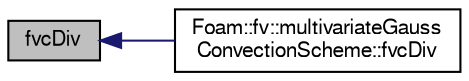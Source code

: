 digraph "fvcDiv"
{
  bgcolor="transparent";
  edge [fontname="FreeSans",fontsize="10",labelfontname="FreeSans",labelfontsize="10"];
  node [fontname="FreeSans",fontsize="10",shape=record];
  rankdir="LR";
  Node1 [label="fvcDiv",height=0.2,width=0.4,color="black", fillcolor="grey75", style="filled" fontcolor="black"];
  Node1 -> Node2 [dir="back",color="midnightblue",fontsize="10",style="solid",fontname="FreeSans"];
  Node2 [label="Foam::fv::multivariateGauss\lConvectionScheme::fvcDiv",height=0.2,width=0.4,color="black",URL="$a01515.html#a2eacaefd22f61a84fdb13b7d4b96a20a"];
}
